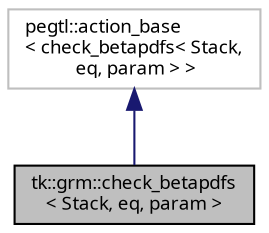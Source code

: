 digraph "tk::grm::check_betapdfs&lt; Stack, eq, param &gt;"
{
 // INTERACTIVE_SVG=YES
  bgcolor="transparent";
  edge [fontname="sans-serif",fontsize="9",labelfontname="sans-serif",labelfontsize="9"];
  node [fontname="sans-serif",fontsize="9",shape=record];
  Node1 [label="tk::grm::check_betapdfs\l\< Stack, eq, param \>",height=0.2,width=0.4,color="black", fillcolor="grey75", style="filled", fontcolor="black"];
  Node2 -> Node1 [dir="back",color="midnightblue",fontsize="9",style="solid",fontname="sans-serif"];
  Node2 [label="pegtl::action_base\l\< check_betapdfs\< Stack,\l eq, param \> \>",height=0.2,width=0.4,color="grey75"];
}
